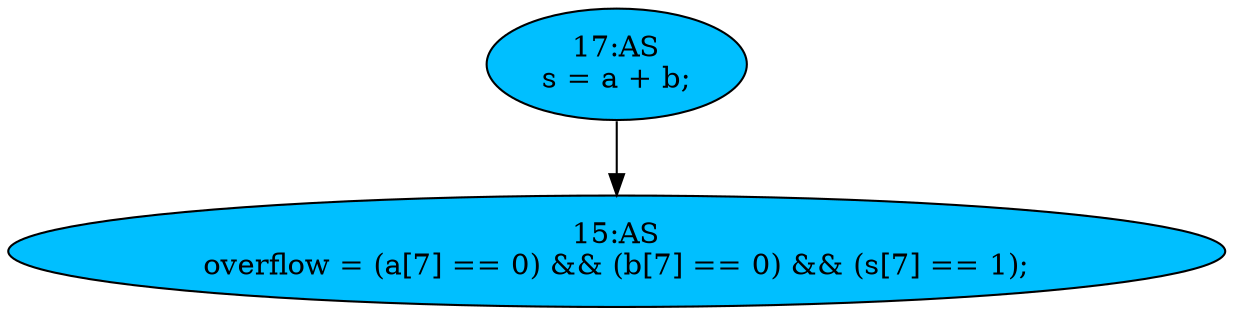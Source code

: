 strict digraph "compose( ,  )" {
	node [label="\N"];
	"15:AS"	[ast="<pyverilog.vparser.ast.Assign object at 0x7f39e59a3510>",
		def_var="['overflow']",
		fillcolor=deepskyblue,
		label="15:AS
overflow = (a[7] == 0) && (b[7] == 0) && (s[7] == 1);",
		statements="[]",
		style=filled,
		typ=Assign,
		use_var="['a', 'b', 's']"];
	"17:AS"	[ast="<pyverilog.vparser.ast.Assign object at 0x7f39e59b1590>",
		def_var="['s']",
		fillcolor=deepskyblue,
		label="17:AS
s = a + b;",
		statements="[]",
		style=filled,
		typ=Assign,
		use_var="['a', 'b']"];
	"17:AS" -> "15:AS";
}
